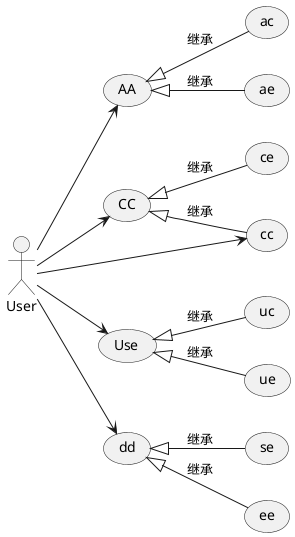 @startuml

left to right direction

User --> (Use)

User --> (AA)

User --> (CC)

User --> (dd)

(ee) -up-|> (dd) : "继承"
(se) -up-|> (dd): "继承"

(ue) -up-|> (Use): "继承"
(uc) -up-|> (Use): "继承"

(ae) -up-|> (AA): "继承"
(ac) -up-|> (AA): "继承"

(ce) -up-|> (CC): "继承"
(cc) -up-|> (CC): "继承"

User --> (cc)

@enduml